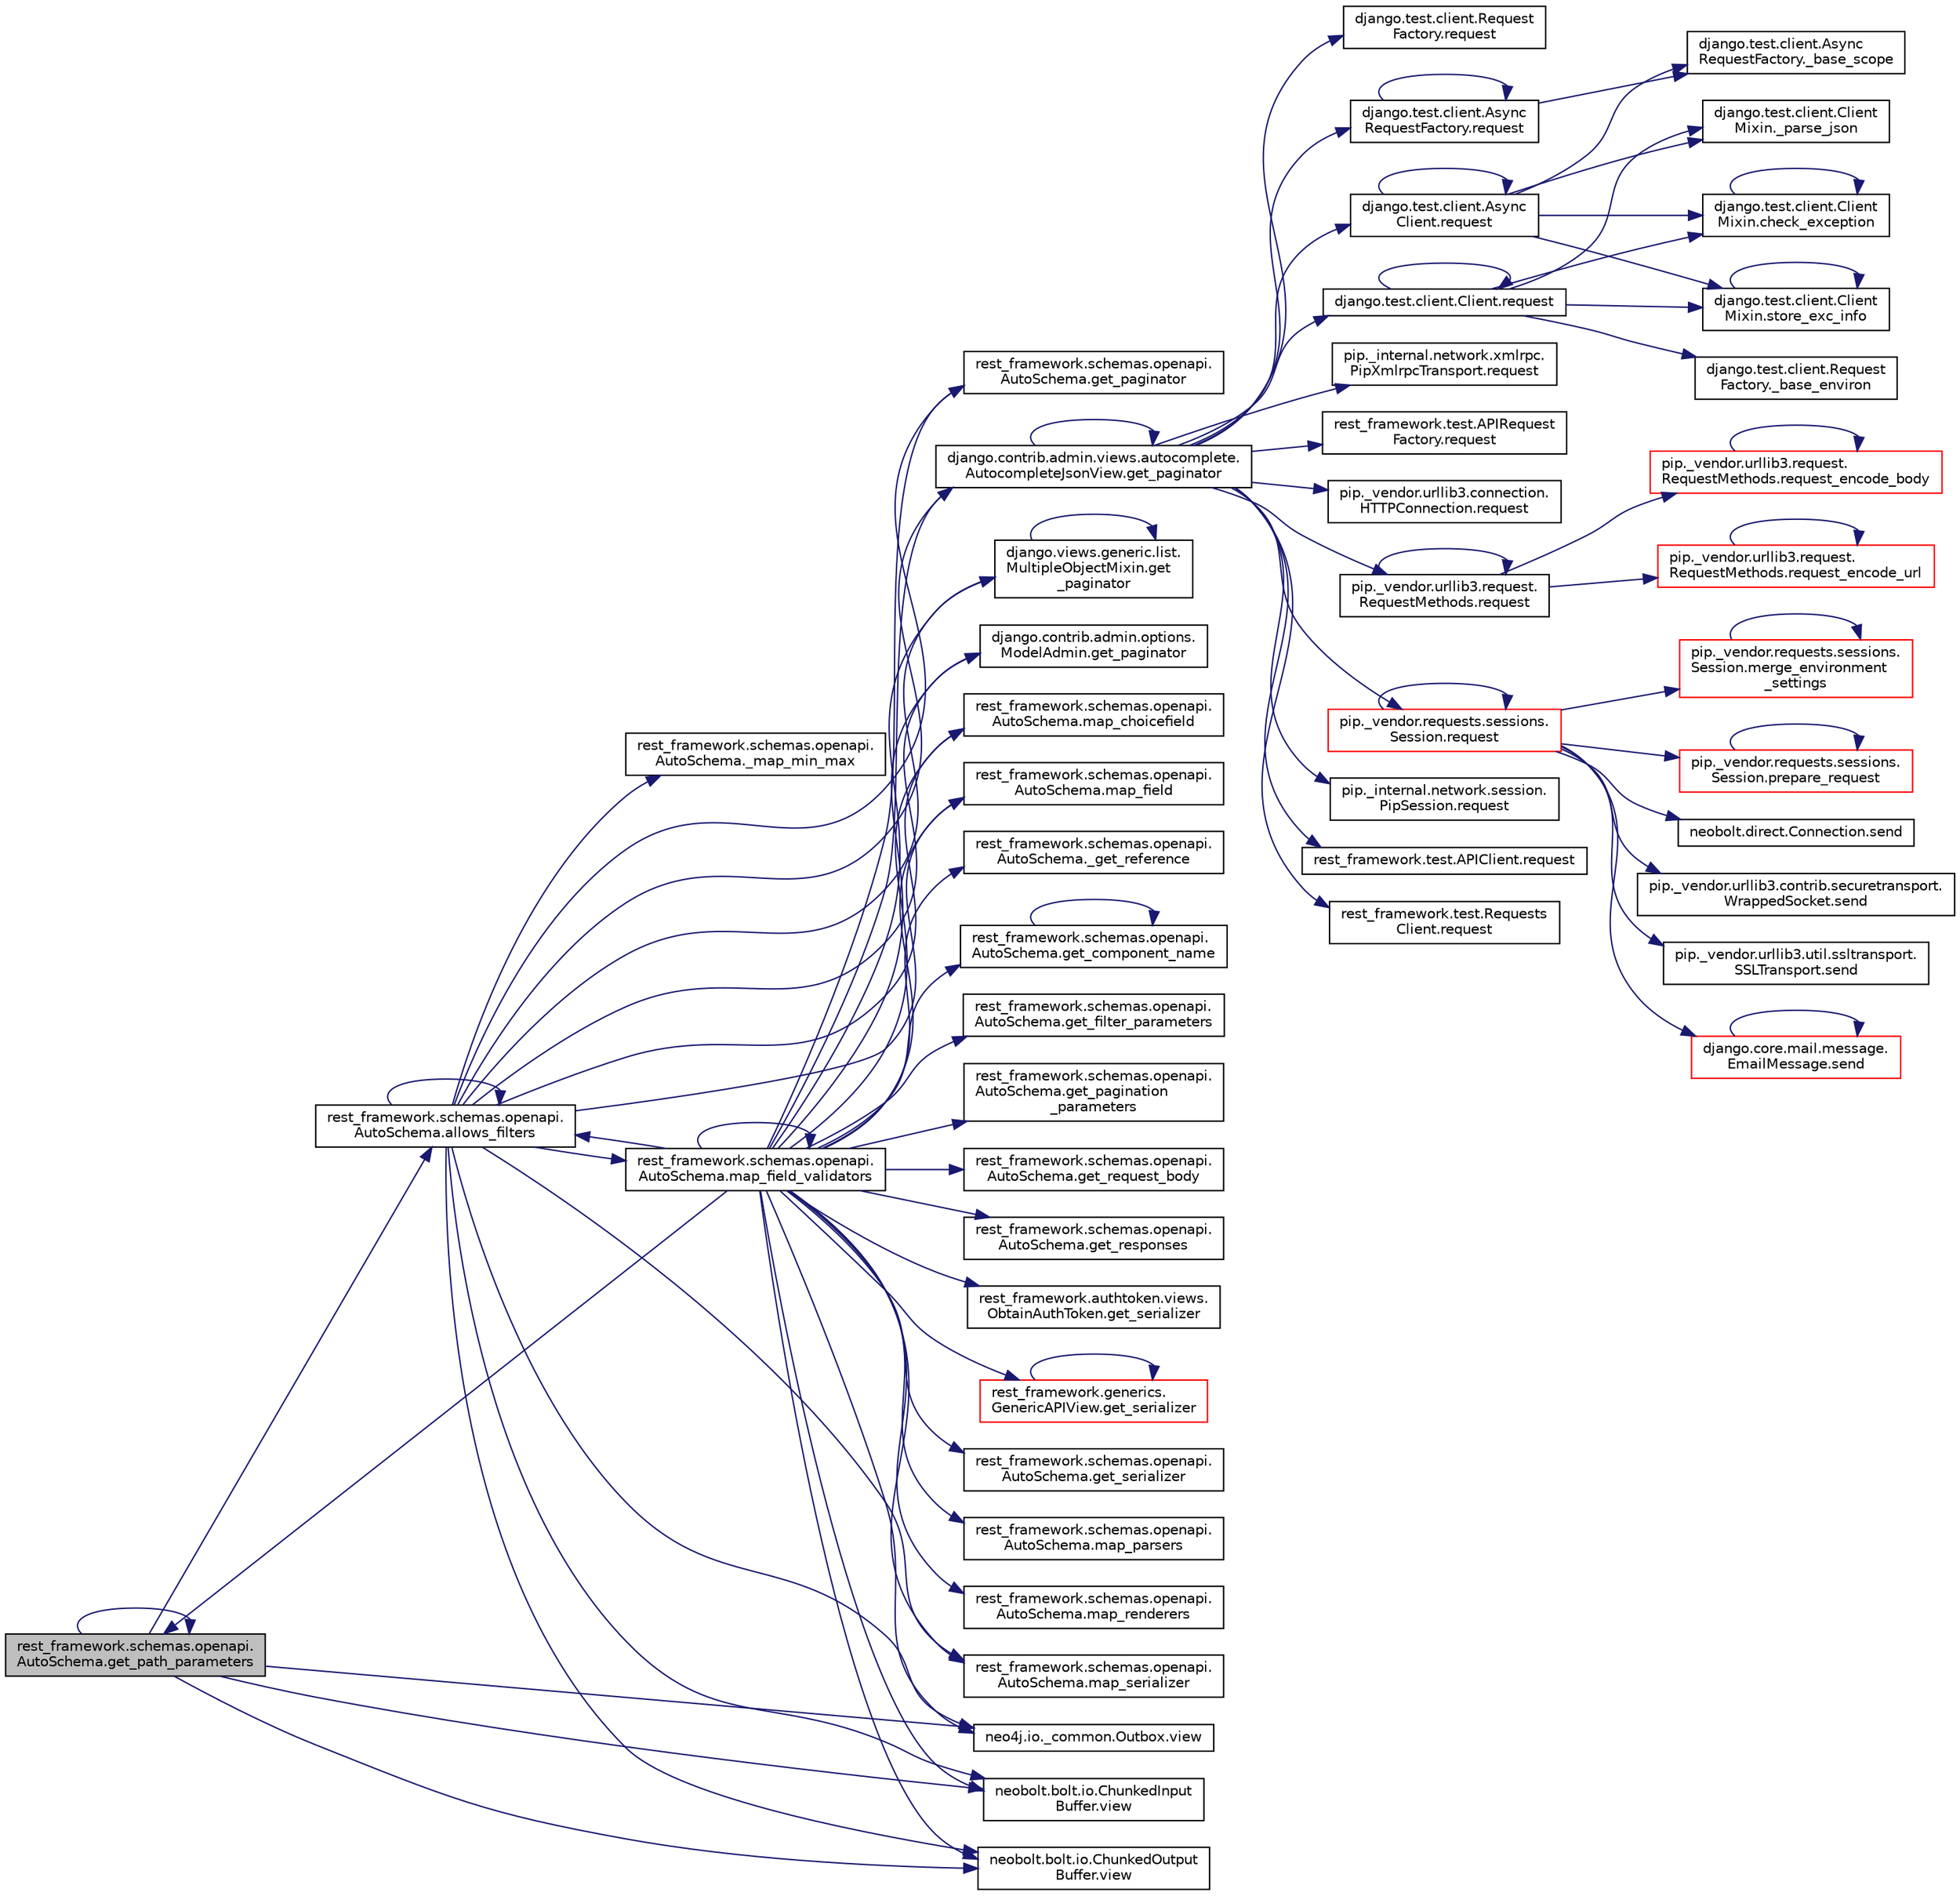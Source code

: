 digraph "rest_framework.schemas.openapi.AutoSchema.get_path_parameters"
{
 // LATEX_PDF_SIZE
  edge [fontname="Helvetica",fontsize="10",labelfontname="Helvetica",labelfontsize="10"];
  node [fontname="Helvetica",fontsize="10",shape=record];
  rankdir="LR";
  Node1 [label="rest_framework.schemas.openapi.\lAutoSchema.get_path_parameters",height=0.2,width=0.4,color="black", fillcolor="grey75", style="filled", fontcolor="black",tooltip=" "];
  Node1 -> Node2 [color="midnightblue",fontsize="10",style="solid",fontname="Helvetica"];
  Node2 [label="rest_framework.schemas.openapi.\lAutoSchema.allows_filters",height=0.2,width=0.4,color="black", fillcolor="white", style="filled",URL="$d4/d22/classrest__framework_1_1schemas_1_1openapi_1_1_auto_schema.html#a3e8e316228ca3b98870b4a4f8e6f07a7",tooltip=" "];
  Node2 -> Node3 [color="midnightblue",fontsize="10",style="solid",fontname="Helvetica"];
  Node3 [label="rest_framework.schemas.openapi.\lAutoSchema._map_min_max",height=0.2,width=0.4,color="black", fillcolor="white", style="filled",URL="$d4/d22/classrest__framework_1_1schemas_1_1openapi_1_1_auto_schema.html#a3998db5433d9ff8a839efc9f3c09180e",tooltip=" "];
  Node2 -> Node2 [color="midnightblue",fontsize="10",style="solid",fontname="Helvetica"];
  Node2 -> Node4 [color="midnightblue",fontsize="10",style="solid",fontname="Helvetica"];
  Node4 [label="rest_framework.schemas.openapi.\lAutoSchema.get_paginator",height=0.2,width=0.4,color="black", fillcolor="white", style="filled",URL="$d4/d22/classrest__framework_1_1schemas_1_1openapi_1_1_auto_schema.html#a41d1fad649e670b9446dd2553705343c",tooltip=" "];
  Node2 -> Node5 [color="midnightblue",fontsize="10",style="solid",fontname="Helvetica"];
  Node5 [label="django.contrib.admin.views.autocomplete.\lAutocompleteJsonView.get_paginator",height=0.2,width=0.4,color="black", fillcolor="white", style="filled",URL="$d5/d24/classdjango_1_1contrib_1_1admin_1_1views_1_1autocomplete_1_1_autocomplete_json_view.html#a04246dcdf4d4214e4f07e65279dbae92",tooltip=" "];
  Node5 -> Node5 [color="midnightblue",fontsize="10",style="solid",fontname="Helvetica"];
  Node5 -> Node6 [color="midnightblue",fontsize="10",style="solid",fontname="Helvetica"];
  Node6 [label="django.test.client.Request\lFactory.request",height=0.2,width=0.4,color="black", fillcolor="white", style="filled",URL="$db/d7f/classdjango_1_1test_1_1client_1_1_request_factory.html#a12550839ba4cbabcf38bff0d2ff69f0a",tooltip=" "];
  Node5 -> Node7 [color="midnightblue",fontsize="10",style="solid",fontname="Helvetica"];
  Node7 [label="django.test.client.Async\lRequestFactory.request",height=0.2,width=0.4,color="black", fillcolor="white", style="filled",URL="$d6/de5/classdjango_1_1test_1_1client_1_1_async_request_factory.html#a8dcee74bc0f05203aa2aa2aad95555a9",tooltip=" "];
  Node7 -> Node8 [color="midnightblue",fontsize="10",style="solid",fontname="Helvetica"];
  Node8 [label="django.test.client.Async\lRequestFactory._base_scope",height=0.2,width=0.4,color="black", fillcolor="white", style="filled",URL="$d6/de5/classdjango_1_1test_1_1client_1_1_async_request_factory.html#a0f3b06a02852c6111eaab5a2c6b6b4fd",tooltip=" "];
  Node7 -> Node7 [color="midnightblue",fontsize="10",style="solid",fontname="Helvetica"];
  Node5 -> Node9 [color="midnightblue",fontsize="10",style="solid",fontname="Helvetica"];
  Node9 [label="django.test.client.Client.request",height=0.2,width=0.4,color="black", fillcolor="white", style="filled",URL="$d2/d2e/classdjango_1_1test_1_1client_1_1_client.html#a4b25cead120a234c08a522e016cb6138",tooltip=" "];
  Node9 -> Node10 [color="midnightblue",fontsize="10",style="solid",fontname="Helvetica"];
  Node10 [label="django.test.client.Request\lFactory._base_environ",height=0.2,width=0.4,color="black", fillcolor="white", style="filled",URL="$db/d7f/classdjango_1_1test_1_1client_1_1_request_factory.html#aebfbaaf544ab47e0aaaa3a282ab99dc2",tooltip=" "];
  Node9 -> Node11 [color="midnightblue",fontsize="10",style="solid",fontname="Helvetica"];
  Node11 [label="django.test.client.Client\lMixin._parse_json",height=0.2,width=0.4,color="black", fillcolor="white", style="filled",URL="$da/dd7/classdjango_1_1test_1_1client_1_1_client_mixin.html#a8286559999fe1a685cf2a3e398b01883",tooltip=" "];
  Node9 -> Node12 [color="midnightblue",fontsize="10",style="solid",fontname="Helvetica"];
  Node12 [label="django.test.client.Client\lMixin.check_exception",height=0.2,width=0.4,color="black", fillcolor="white", style="filled",URL="$da/dd7/classdjango_1_1test_1_1client_1_1_client_mixin.html#a3e5eb4fb98154c3fee071554699b0a02",tooltip=" "];
  Node12 -> Node12 [color="midnightblue",fontsize="10",style="solid",fontname="Helvetica"];
  Node9 -> Node9 [color="midnightblue",fontsize="10",style="solid",fontname="Helvetica"];
  Node9 -> Node13 [color="midnightblue",fontsize="10",style="solid",fontname="Helvetica"];
  Node13 [label="django.test.client.Client\lMixin.store_exc_info",height=0.2,width=0.4,color="black", fillcolor="white", style="filled",URL="$da/dd7/classdjango_1_1test_1_1client_1_1_client_mixin.html#a97e2ed480f9ee415e64f1764bdd38c31",tooltip=" "];
  Node13 -> Node13 [color="midnightblue",fontsize="10",style="solid",fontname="Helvetica"];
  Node5 -> Node14 [color="midnightblue",fontsize="10",style="solid",fontname="Helvetica"];
  Node14 [label="django.test.client.Async\lClient.request",height=0.2,width=0.4,color="black", fillcolor="white", style="filled",URL="$d9/dd7/classdjango_1_1test_1_1client_1_1_async_client.html#a38330cfdf01cb69d3dd0bdb8b9777bd9",tooltip=" "];
  Node14 -> Node8 [color="midnightblue",fontsize="10",style="solid",fontname="Helvetica"];
  Node14 -> Node11 [color="midnightblue",fontsize="10",style="solid",fontname="Helvetica"];
  Node14 -> Node12 [color="midnightblue",fontsize="10",style="solid",fontname="Helvetica"];
  Node14 -> Node14 [color="midnightblue",fontsize="10",style="solid",fontname="Helvetica"];
  Node14 -> Node13 [color="midnightblue",fontsize="10",style="solid",fontname="Helvetica"];
  Node5 -> Node15 [color="midnightblue",fontsize="10",style="solid",fontname="Helvetica"];
  Node15 [label="pip._internal.network.xmlrpc.\lPipXmlrpcTransport.request",height=0.2,width=0.4,color="black", fillcolor="white", style="filled",URL="$dd/d8a/classpip_1_1__internal_1_1network_1_1xmlrpc_1_1_pip_xmlrpc_transport.html#adb84317dcc522d845a56ce9cc4f82522",tooltip=" "];
  Node5 -> Node16 [color="midnightblue",fontsize="10",style="solid",fontname="Helvetica"];
  Node16 [label="rest_framework.test.APIRequest\lFactory.request",height=0.2,width=0.4,color="black", fillcolor="white", style="filled",URL="$da/d3c/classrest__framework_1_1test_1_1_a_p_i_request_factory.html#abd5931aada009b9fb1f1577613acd058",tooltip=" "];
  Node5 -> Node17 [color="midnightblue",fontsize="10",style="solid",fontname="Helvetica"];
  Node17 [label="pip._vendor.urllib3.connection.\lHTTPConnection.request",height=0.2,width=0.4,color="black", fillcolor="white", style="filled",URL="$d2/d75/classpip_1_1__vendor_1_1urllib3_1_1connection_1_1_h_t_t_p_connection.html#ae44707607a133fa0d27085cc2ea9ef85",tooltip=" "];
  Node5 -> Node18 [color="midnightblue",fontsize="10",style="solid",fontname="Helvetica"];
  Node18 [label="pip._vendor.urllib3.request.\lRequestMethods.request",height=0.2,width=0.4,color="black", fillcolor="white", style="filled",URL="$de/d48/classpip_1_1__vendor_1_1urllib3_1_1request_1_1_request_methods.html#a875ca454fac77c856bdf0cbe44f8fb64",tooltip=" "];
  Node18 -> Node18 [color="midnightblue",fontsize="10",style="solid",fontname="Helvetica"];
  Node18 -> Node19 [color="midnightblue",fontsize="10",style="solid",fontname="Helvetica"];
  Node19 [label="pip._vendor.urllib3.request.\lRequestMethods.request_encode_body",height=0.2,width=0.4,color="red", fillcolor="white", style="filled",URL="$de/d48/classpip_1_1__vendor_1_1urllib3_1_1request_1_1_request_methods.html#aac879ba72efb676310e8298a97b07ef8",tooltip=" "];
  Node19 -> Node19 [color="midnightblue",fontsize="10",style="solid",fontname="Helvetica"];
  Node18 -> Node48 [color="midnightblue",fontsize="10",style="solid",fontname="Helvetica"];
  Node48 [label="pip._vendor.urllib3.request.\lRequestMethods.request_encode_url",height=0.2,width=0.4,color="red", fillcolor="white", style="filled",URL="$de/d48/classpip_1_1__vendor_1_1urllib3_1_1request_1_1_request_methods.html#ac51c7d4e15837f451bceb26cd4dd19a3",tooltip=" "];
  Node48 -> Node48 [color="midnightblue",fontsize="10",style="solid",fontname="Helvetica"];
  Node5 -> Node49 [color="midnightblue",fontsize="10",style="solid",fontname="Helvetica"];
  Node49 [label="pip._vendor.requests.sessions.\lSession.request",height=0.2,width=0.4,color="red", fillcolor="white", style="filled",URL="$da/de9/classpip_1_1__vendor_1_1requests_1_1sessions_1_1_session.html#a718b60e99280c6ef1a346cb6dc0a90c8",tooltip=" "];
  Node49 -> Node50 [color="midnightblue",fontsize="10",style="solid",fontname="Helvetica"];
  Node50 [label="pip._vendor.requests.sessions.\lSession.merge_environment\l_settings",height=0.2,width=0.4,color="red", fillcolor="white", style="filled",URL="$da/de9/classpip_1_1__vendor_1_1requests_1_1sessions_1_1_session.html#a281aa976ac215f2b76d4309e4091a7a4",tooltip=" "];
  Node50 -> Node50 [color="midnightblue",fontsize="10",style="solid",fontname="Helvetica"];
  Node49 -> Node5522 [color="midnightblue",fontsize="10",style="solid",fontname="Helvetica"];
  Node5522 [label="pip._vendor.requests.sessions.\lSession.prepare_request",height=0.2,width=0.4,color="red", fillcolor="white", style="filled",URL="$da/de9/classpip_1_1__vendor_1_1requests_1_1sessions_1_1_session.html#a9ff769c5610b100b08ca3a357b44eb2a",tooltip=" "];
  Node5522 -> Node5522 [color="midnightblue",fontsize="10",style="solid",fontname="Helvetica"];
  Node49 -> Node49 [color="midnightblue",fontsize="10",style="solid",fontname="Helvetica"];
  Node49 -> Node2832 [color="midnightblue",fontsize="10",style="solid",fontname="Helvetica"];
  Node2832 [label="neobolt.direct.Connection.send",height=0.2,width=0.4,color="black", fillcolor="white", style="filled",URL="$d8/db4/classneobolt_1_1direct_1_1_connection.html#a57f1249f7411c31d732c3960e81dde43",tooltip=" "];
  Node49 -> Node2833 [color="midnightblue",fontsize="10",style="solid",fontname="Helvetica"];
  Node2833 [label="pip._vendor.urllib3.contrib.securetransport.\lWrappedSocket.send",height=0.2,width=0.4,color="black", fillcolor="white", style="filled",URL="$da/dfd/classpip_1_1__vendor_1_1urllib3_1_1contrib_1_1securetransport_1_1_wrapped_socket.html#a28869d3bbbcd6d0517f106a7192642f5",tooltip=" "];
  Node49 -> Node2834 [color="midnightblue",fontsize="10",style="solid",fontname="Helvetica"];
  Node2834 [label="pip._vendor.urllib3.util.ssltransport.\lSSLTransport.send",height=0.2,width=0.4,color="black", fillcolor="white", style="filled",URL="$d5/d5b/classpip_1_1__vendor_1_1urllib3_1_1util_1_1ssltransport_1_1_s_s_l_transport.html#aa73bada90e50687b906be549f6dee2d2",tooltip=" "];
  Node49 -> Node2835 [color="midnightblue",fontsize="10",style="solid",fontname="Helvetica"];
  Node2835 [label="django.core.mail.message.\lEmailMessage.send",height=0.2,width=0.4,color="red", fillcolor="white", style="filled",URL="$d9/d6b/classdjango_1_1core_1_1mail_1_1message_1_1_email_message.html#a0ed07ca9ef5dc033d04da5e8ea6aae2d",tooltip=" "];
  Node2835 -> Node2835 [color="midnightblue",fontsize="10",style="solid",fontname="Helvetica"];
  Node5 -> Node479 [color="midnightblue",fontsize="10",style="solid",fontname="Helvetica"];
  Node479 [label="pip._internal.network.session.\lPipSession.request",height=0.2,width=0.4,color="black", fillcolor="white", style="filled",URL="$d9/dc2/classpip_1_1__internal_1_1network_1_1session_1_1_pip_session.html#a9c968f2f764cbd41db6684fafb5b1e6a",tooltip=" "];
  Node5 -> Node477 [color="midnightblue",fontsize="10",style="solid",fontname="Helvetica"];
  Node477 [label="rest_framework.test.APIClient.request",height=0.2,width=0.4,color="black", fillcolor="white", style="filled",URL="$da/d51/classrest__framework_1_1test_1_1_a_p_i_client.html#a77b55b2a0a90921243b61303fc37e59d",tooltip=" "];
  Node5 -> Node478 [color="midnightblue",fontsize="10",style="solid",fontname="Helvetica"];
  Node478 [label="rest_framework.test.Requests\lClient.request",height=0.2,width=0.4,color="black", fillcolor="white", style="filled",URL="$de/dc8/classrest__framework_1_1test_1_1_requests_client.html#ae6de53b1244ae8817b8bf8d6838b72ba",tooltip=" "];
  Node2 -> Node963 [color="midnightblue",fontsize="10",style="solid",fontname="Helvetica"];
  Node963 [label="django.views.generic.list.\lMultipleObjectMixin.get\l_paginator",height=0.2,width=0.4,color="black", fillcolor="white", style="filled",URL="$dc/db8/classdjango_1_1views_1_1generic_1_1list_1_1_multiple_object_mixin.html#af1521cdb7d15cd381c189fc0cf297416",tooltip=" "];
  Node963 -> Node963 [color="midnightblue",fontsize="10",style="solid",fontname="Helvetica"];
  Node2 -> Node964 [color="midnightblue",fontsize="10",style="solid",fontname="Helvetica"];
  Node964 [label="django.contrib.admin.options.\lModelAdmin.get_paginator",height=0.2,width=0.4,color="black", fillcolor="white", style="filled",URL="$d5/d05/classdjango_1_1contrib_1_1admin_1_1options_1_1_model_admin.html#a9aa2649700681c1fa726deae1d0e5352",tooltip=" "];
  Node2 -> Node5523 [color="midnightblue",fontsize="10",style="solid",fontname="Helvetica"];
  Node5523 [label="rest_framework.schemas.openapi.\lAutoSchema.map_choicefield",height=0.2,width=0.4,color="black", fillcolor="white", style="filled",URL="$d4/d22/classrest__framework_1_1schemas_1_1openapi_1_1_auto_schema.html#a8d0a0b15c92c911da46cde05f05290b2",tooltip=" "];
  Node2 -> Node5524 [color="midnightblue",fontsize="10",style="solid",fontname="Helvetica"];
  Node5524 [label="rest_framework.schemas.openapi.\lAutoSchema.map_field",height=0.2,width=0.4,color="black", fillcolor="white", style="filled",URL="$d4/d22/classrest__framework_1_1schemas_1_1openapi_1_1_auto_schema.html#a31f727c0edd6e30bbfffc7ddf8f6538f",tooltip=" "];
  Node2 -> Node5525 [color="midnightblue",fontsize="10",style="solid",fontname="Helvetica"];
  Node5525 [label="rest_framework.schemas.openapi.\lAutoSchema.map_field_validators",height=0.2,width=0.4,color="black", fillcolor="white", style="filled",URL="$d4/d22/classrest__framework_1_1schemas_1_1openapi_1_1_auto_schema.html#aabdf1719ff2099d545a971b9309fb2d8",tooltip=" "];
  Node5525 -> Node5526 [color="midnightblue",fontsize="10",style="solid",fontname="Helvetica"];
  Node5526 [label="rest_framework.schemas.openapi.\lAutoSchema._get_reference",height=0.2,width=0.4,color="black", fillcolor="white", style="filled",URL="$d4/d22/classrest__framework_1_1schemas_1_1openapi_1_1_auto_schema.html#a1a889ed3efb7e50cbd855fe65d1efbf8",tooltip=" "];
  Node5525 -> Node2 [color="midnightblue",fontsize="10",style="solid",fontname="Helvetica"];
  Node5525 -> Node5527 [color="midnightblue",fontsize="10",style="solid",fontname="Helvetica"];
  Node5527 [label="rest_framework.schemas.openapi.\lAutoSchema.get_component_name",height=0.2,width=0.4,color="black", fillcolor="white", style="filled",URL="$d4/d22/classrest__framework_1_1schemas_1_1openapi_1_1_auto_schema.html#af6d653a6ba60b955c06d89343a594186",tooltip=" "];
  Node5527 -> Node5527 [color="midnightblue",fontsize="10",style="solid",fontname="Helvetica"];
  Node5525 -> Node5269 [color="midnightblue",fontsize="10",style="solid",fontname="Helvetica"];
  Node5269 [label="rest_framework.schemas.openapi.\lAutoSchema.get_filter_parameters",height=0.2,width=0.4,color="black", fillcolor="white", style="filled",URL="$d4/d22/classrest__framework_1_1schemas_1_1openapi_1_1_auto_schema.html#a97a023ce87286fae798c6465c6ebfbba",tooltip=" "];
  Node5525 -> Node5279 [color="midnightblue",fontsize="10",style="solid",fontname="Helvetica"];
  Node5279 [label="rest_framework.schemas.openapi.\lAutoSchema.get_pagination\l_parameters",height=0.2,width=0.4,color="black", fillcolor="white", style="filled",URL="$d4/d22/classrest__framework_1_1schemas_1_1openapi_1_1_auto_schema.html#a5030463e434e5012159b572745ab2211",tooltip=" "];
  Node5525 -> Node4 [color="midnightblue",fontsize="10",style="solid",fontname="Helvetica"];
  Node5525 -> Node5 [color="midnightblue",fontsize="10",style="solid",fontname="Helvetica"];
  Node5525 -> Node963 [color="midnightblue",fontsize="10",style="solid",fontname="Helvetica"];
  Node5525 -> Node964 [color="midnightblue",fontsize="10",style="solid",fontname="Helvetica"];
  Node5525 -> Node1 [color="midnightblue",fontsize="10",style="solid",fontname="Helvetica"];
  Node5525 -> Node5280 [color="midnightblue",fontsize="10",style="solid",fontname="Helvetica"];
  Node5280 [label="rest_framework.schemas.openapi.\lAutoSchema.get_request_body",height=0.2,width=0.4,color="black", fillcolor="white", style="filled",URL="$d4/d22/classrest__framework_1_1schemas_1_1openapi_1_1_auto_schema.html#a3c34122815b3519379ece785769e76d6",tooltip=" "];
  Node5525 -> Node5281 [color="midnightblue",fontsize="10",style="solid",fontname="Helvetica"];
  Node5281 [label="rest_framework.schemas.openapi.\lAutoSchema.get_responses",height=0.2,width=0.4,color="black", fillcolor="white", style="filled",URL="$d4/d22/classrest__framework_1_1schemas_1_1openapi_1_1_auto_schema.html#acd239b3c19e7270884ffe37ca51c22fe",tooltip=" "];
  Node5525 -> Node5273 [color="midnightblue",fontsize="10",style="solid",fontname="Helvetica"];
  Node5273 [label="rest_framework.authtoken.views.\lObtainAuthToken.get_serializer",height=0.2,width=0.4,color="black", fillcolor="white", style="filled",URL="$df/d0a/classrest__framework_1_1authtoken_1_1views_1_1_obtain_auth_token.html#a64e052c41b386679983f29ed0cf841cc",tooltip=" "];
  Node5525 -> Node5274 [color="midnightblue",fontsize="10",style="solid",fontname="Helvetica"];
  Node5274 [label="rest_framework.generics.\lGenericAPIView.get_serializer",height=0.2,width=0.4,color="red", fillcolor="white", style="filled",URL="$d9/d8f/classrest__framework_1_1generics_1_1_generic_a_p_i_view.html#ac90a1255125539486d46daee1bef8a32",tooltip=" "];
  Node5274 -> Node5274 [color="midnightblue",fontsize="10",style="solid",fontname="Helvetica"];
  Node5525 -> Node5278 [color="midnightblue",fontsize="10",style="solid",fontname="Helvetica"];
  Node5278 [label="rest_framework.schemas.openapi.\lAutoSchema.get_serializer",height=0.2,width=0.4,color="black", fillcolor="white", style="filled",URL="$d4/d22/classrest__framework_1_1schemas_1_1openapi_1_1_auto_schema.html#aaa41fcf9c2b5f19d335dd4fc9f9f6fc8",tooltip=" "];
  Node5525 -> Node5523 [color="midnightblue",fontsize="10",style="solid",fontname="Helvetica"];
  Node5525 -> Node5524 [color="midnightblue",fontsize="10",style="solid",fontname="Helvetica"];
  Node5525 -> Node5525 [color="midnightblue",fontsize="10",style="solid",fontname="Helvetica"];
  Node5525 -> Node5528 [color="midnightblue",fontsize="10",style="solid",fontname="Helvetica"];
  Node5528 [label="rest_framework.schemas.openapi.\lAutoSchema.map_parsers",height=0.2,width=0.4,color="black", fillcolor="white", style="filled",URL="$d4/d22/classrest__framework_1_1schemas_1_1openapi_1_1_auto_schema.html#a24f45b768501e4bfc111518932497dc7",tooltip=" "];
  Node5525 -> Node5529 [color="midnightblue",fontsize="10",style="solid",fontname="Helvetica"];
  Node5529 [label="rest_framework.schemas.openapi.\lAutoSchema.map_renderers",height=0.2,width=0.4,color="black", fillcolor="white", style="filled",URL="$d4/d22/classrest__framework_1_1schemas_1_1openapi_1_1_auto_schema.html#a688de2b3b113536ffd47458afa4dddf7",tooltip=" "];
  Node5525 -> Node5530 [color="midnightblue",fontsize="10",style="solid",fontname="Helvetica"];
  Node5530 [label="rest_framework.schemas.openapi.\lAutoSchema.map_serializer",height=0.2,width=0.4,color="black", fillcolor="white", style="filled",URL="$d4/d22/classrest__framework_1_1schemas_1_1openapi_1_1_auto_schema.html#aa3d09d1b7035c084ac772f61bab085df",tooltip=" "];
  Node5525 -> Node5265 [color="midnightblue",fontsize="10",style="solid",fontname="Helvetica"];
  Node5265 [label="neo4j.io._common.Outbox.view",height=0.2,width=0.4,color="black", fillcolor="white", style="filled",URL="$d0/dce/classneo4j_1_1io_1_1__common_1_1_outbox.html#ad91c4c746fd60f3deaf98b933bcec308",tooltip=" "];
  Node5525 -> Node5266 [color="midnightblue",fontsize="10",style="solid",fontname="Helvetica"];
  Node5266 [label="neobolt.bolt.io.ChunkedInput\lBuffer.view",height=0.2,width=0.4,color="black", fillcolor="white", style="filled",URL="$da/de1/classneobolt_1_1bolt_1_1io_1_1_chunked_input_buffer.html#a83f5770bf774457602a24d84ec2a5df0",tooltip=" "];
  Node5525 -> Node5267 [color="midnightblue",fontsize="10",style="solid",fontname="Helvetica"];
  Node5267 [label="neobolt.bolt.io.ChunkedOutput\lBuffer.view",height=0.2,width=0.4,color="black", fillcolor="white", style="filled",URL="$d1/d4e/classneobolt_1_1bolt_1_1io_1_1_chunked_output_buffer.html#ad6b12fc9f3203a3786b4065caf469488",tooltip=" "];
  Node2 -> Node5530 [color="midnightblue",fontsize="10",style="solid",fontname="Helvetica"];
  Node2 -> Node5265 [color="midnightblue",fontsize="10",style="solid",fontname="Helvetica"];
  Node2 -> Node5266 [color="midnightblue",fontsize="10",style="solid",fontname="Helvetica"];
  Node2 -> Node5267 [color="midnightblue",fontsize="10",style="solid",fontname="Helvetica"];
  Node1 -> Node1 [color="midnightblue",fontsize="10",style="solid",fontname="Helvetica"];
  Node1 -> Node5265 [color="midnightblue",fontsize="10",style="solid",fontname="Helvetica"];
  Node1 -> Node5266 [color="midnightblue",fontsize="10",style="solid",fontname="Helvetica"];
  Node1 -> Node5267 [color="midnightblue",fontsize="10",style="solid",fontname="Helvetica"];
}

